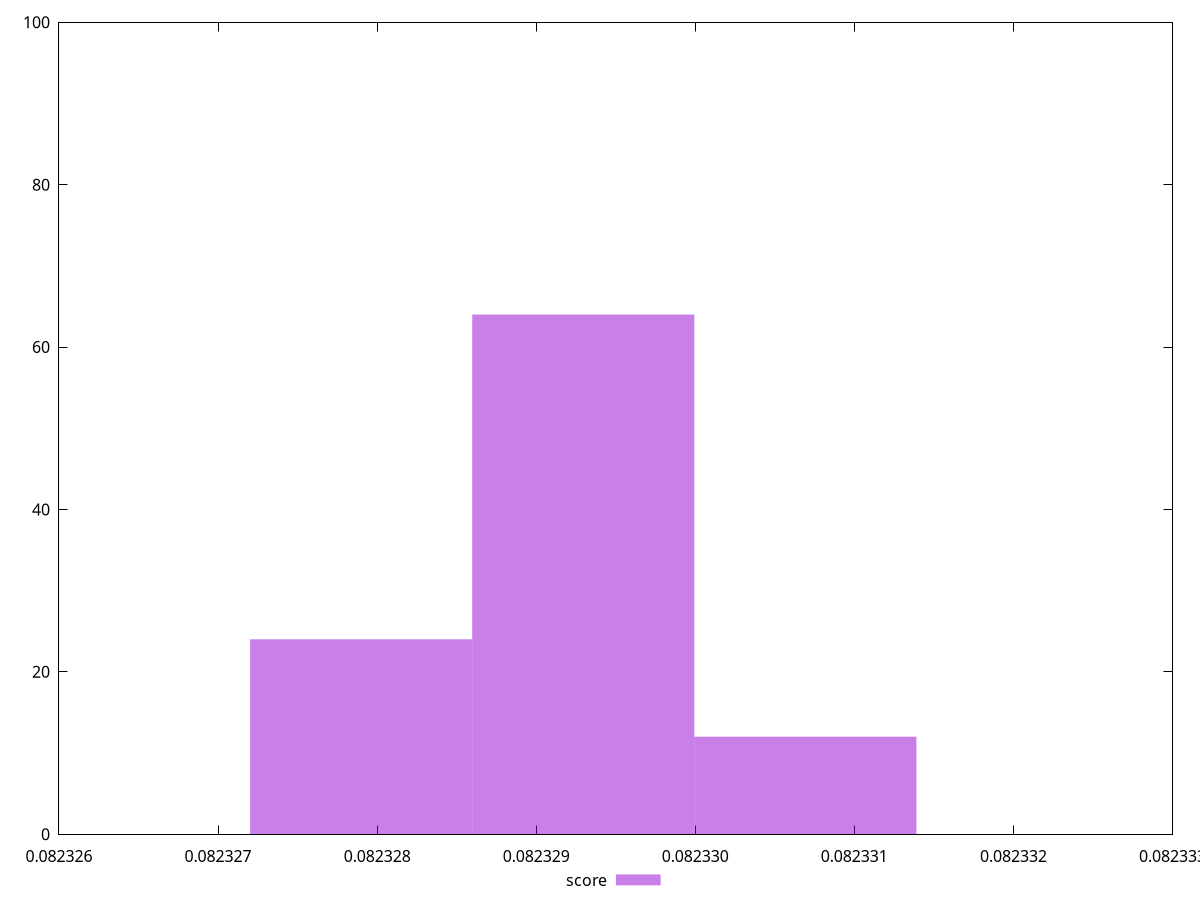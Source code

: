 reset
set terminal svg size 640, 490 enhanced background rgb 'white'
set output "reprap/total-byte-weight/samples/pages+cached+noexternal+nofonts/score/histogram.svg"

$score <<EOF
0.08232789951044112 24
0.08232929579787218 64
0.08233069208530325 12
EOF

set key outside below
set boxwidth 0.0000013962874310647725
set yrange [0:100]
set style fill transparent solid 0.5 noborder

plot \
  $score title "score" with boxes, \


reset